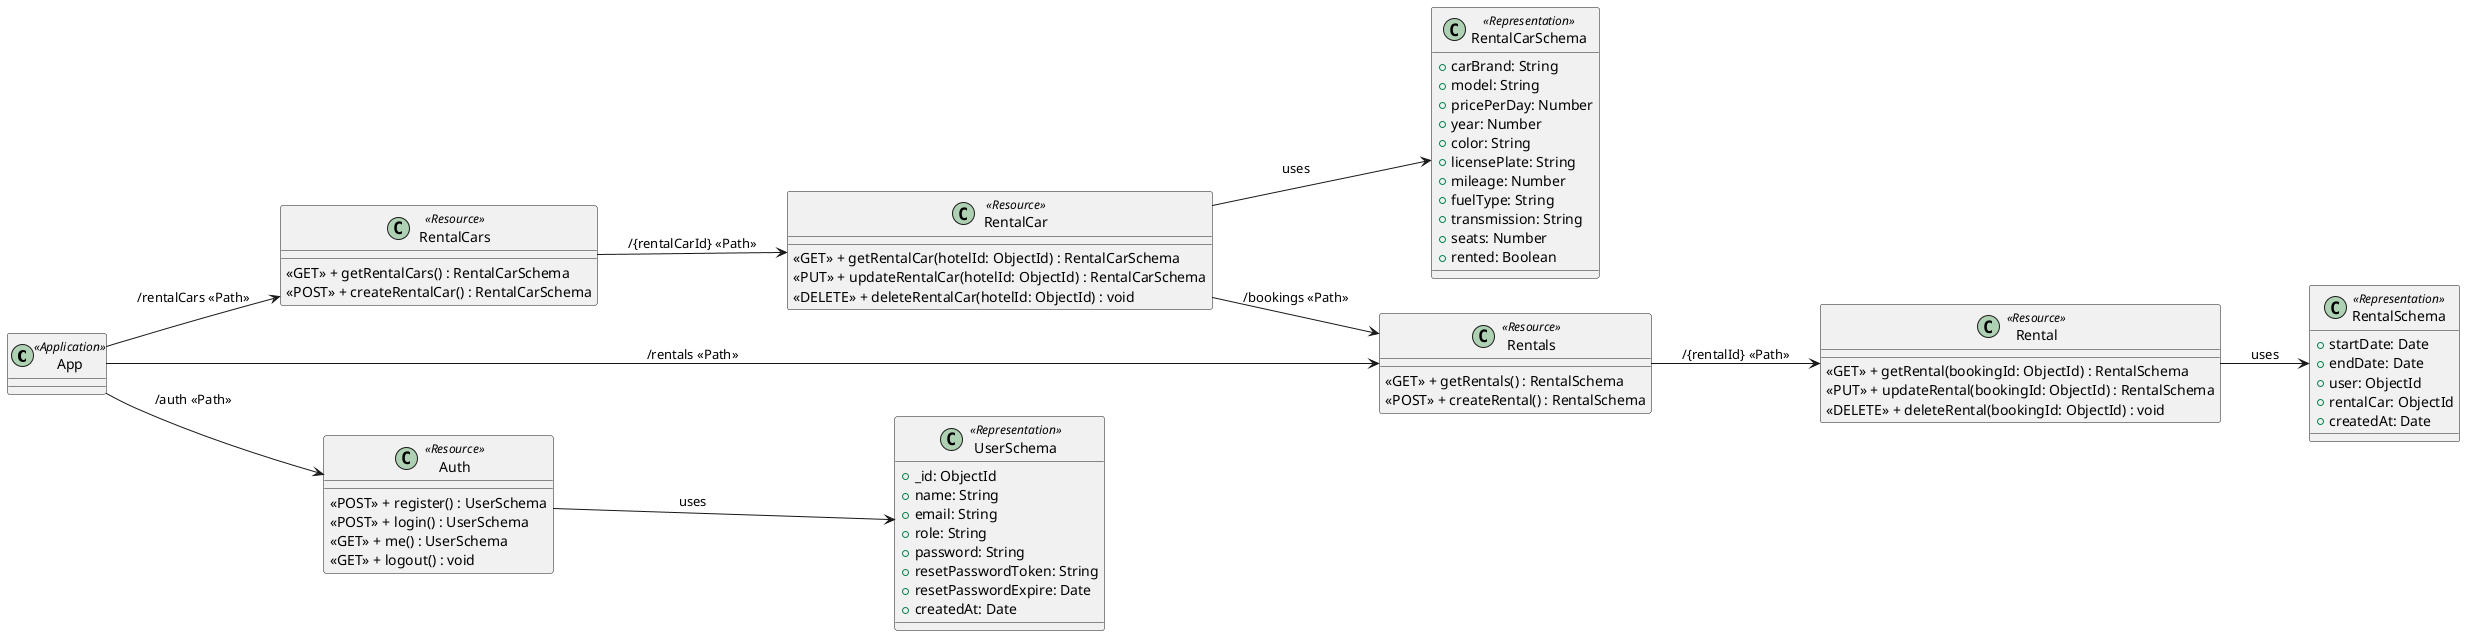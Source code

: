 @startuml Class Diagram

left to right direction

class App <<Application>> {
}

class RentalCars <<Resource>> {
  <<GET>> + getRentalCars() : RentalCarSchema
  <<POST>> + createRentalCar() : RentalCarSchema
}

class RentalCar <<Resource>> {
  <<GET>> + getRentalCar(hotelId: ObjectId) : RentalCarSchema
  <<PUT>> + updateRentalCar(hotelId: ObjectId) : RentalCarSchema
  <<DELETE>> + deleteRentalCar(hotelId: ObjectId) : void
}

class Rentals <<Resource>> {
  <<GET>> + getRentals() : RentalSchema
  <<POST>> + createRental() : RentalSchema
}

class Rental <<Resource>> {
  <<GET>> + getRental(bookingId: ObjectId) : RentalSchema
  <<PUT>> + updateRental(bookingId: ObjectId) : RentalSchema
  <<DELETE>> + deleteRental(bookingId: ObjectId) : void
}

class Auth <<Resource>> {
  <<POST>> + register() : UserSchema
  <<POST>> + login() : UserSchema
  <<GET>> + me() : UserSchema
  <<GET>> + logout() : void
}

class RentalCarSchema <<Representation>>{
  + carBrand: String
  + model: String
  + pricePerDay: Number
  + year: Number
  + color: String
  + licensePlate: String
  + mileage: Number
  + fuelType: String
  + transmission: String
  + seats: Number
  + rented: Boolean
}

class RentalSchema <<Representation>>{
  + startDate: Date
  + endDate: Date
  + user: ObjectId
  + rentalCar: ObjectId
  + createdAt: Date
}

class UserSchema <<Representation>> {
  +_id: ObjectId
  +name: String
  +email: String
  +role: String
  +password: String
  +resetPasswordToken: String
  +resetPasswordExpire: Date
  +createdAt: Date
}

App --> RentalCars : /rentalCars <<Path>>
App --> Rentals : /rentals <<Path>>
App --> Auth : /auth <<Path>>
Auth --> UserSchema : uses 
RentalCars --> RentalCar : /{rentalCarId} <<Path>>
RentalCar --> RentalCarSchema : uses

RentalCar --> Rentals : /bookings <<Path>>

Rentals --> Rental : /{rentalId} <<Path>>
Rental --> RentalSchema : uses

@enduml
